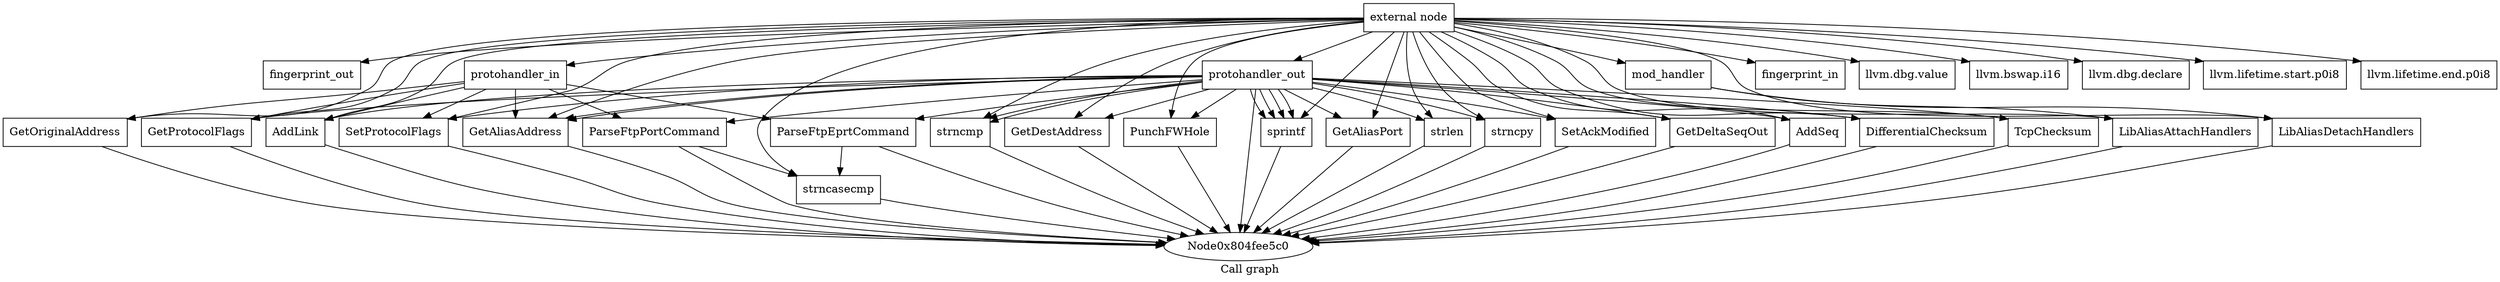 digraph "Call graph" {
	label="Call graph";

	Node0x804fee590 [shape=record,label="{external node}"];
	Node0x804fee590 -> Node0x804fee620;
	Node0x804fee590 -> Node0x804fee680;
	Node0x804fee590 -> Node0x804feeda0;
	Node0x804fee590 -> Node0x804feee00;
	Node0x804fee590 -> Node0x804feeec0;
	Node0x804fee590 -> Node0x804feef20;
	Node0x804fee590 -> Node0x804fee6e0;
	Node0x804fee590 -> Node0x804feee60;
	Node0x804fee590 -> Node0x804fee8c0;
	Node0x804fee590 -> Node0x804fee920;
	Node0x804fee590 -> Node0x804feed40;
	Node0x804fee590 -> Node0x804feef80;
	Node0x804fee590 -> Node0x804feefe0;
	Node0x804fee590 -> Node0x804fee800;
	Node0x804fee590 -> Node0x804fee860;
	Node0x804fee590 -> Node0x804fee980;
	Node0x804fee590 -> Node0x804fef040;
	Node0x804fee590 -> Node0x804fee9e0;
	Node0x804fee590 -> Node0x804feea40;
	Node0x804fee590 -> Node0x804feeaa0;
	Node0x804fee590 -> Node0x804feeb00;
	Node0x804fee590 -> Node0x804fef0a0;
	Node0x804fee590 -> Node0x804feeb60;
	Node0x804fee590 -> Node0x804feebc0;
	Node0x804fee590 -> Node0x804feec20;
	Node0x804fee590 -> Node0x804feec80;
	Node0x804fee590 -> Node0x804feece0;
	Node0x804fee590 -> Node0x804fef100;
	Node0x804fee590 -> Node0x804fef160;
	Node0x804fee590 -> Node0x804fef1c0;
	Node0x804fee620 [shape=record,label="{fingerprint_out}"];
	Node0x804fee680 [shape=record,label="{protohandler_out}"];
	Node0x804fee680 -> Node0x804fee6e0;
	Node0x804fee680 -> Node0x804fee740;
	Node0x804fee680 -> Node0x804fee7a0;
	Node0x804fee680 -> Node0x804fee800;
	Node0x804fee680 -> Node0x804fee5c0;
	Node0x804fee680 -> Node0x804fee800;
	Node0x804fee680 -> Node0x804fee860;
	Node0x804fee680 -> Node0x804fee8c0;
	Node0x804fee680 -> Node0x804fee920;
	Node0x804fee680 -> Node0x804fee980;
	Node0x804fee680 -> Node0x804fee8c0;
	Node0x804fee680 -> Node0x804fee9e0;
	Node0x804fee680 -> Node0x804feea40;
	Node0x804fee680 -> Node0x804feea40;
	Node0x804fee680 -> Node0x804feea40;
	Node0x804fee680 -> Node0x804feea40;
	Node0x804fee680 -> Node0x804feeaa0;
	Node0x804fee680 -> Node0x804feeb00;
	Node0x804fee680 -> Node0x804feeb60;
	Node0x804fee680 -> Node0x804feebc0;
	Node0x804fee680 -> Node0x804feec20;
	Node0x804fee680 -> Node0x804feec80;
	Node0x804fee680 -> Node0x804feece0;
	Node0x804fee680 -> Node0x804feed40;
	Node0x804feeda0 [shape=record,label="{fingerprint_in}"];
	Node0x804feee00 [shape=record,label="{protohandler_in}"];
	Node0x804feee00 -> Node0x804fee6e0;
	Node0x804feee00 -> Node0x804fee740;
	Node0x804feee00 -> Node0x804fee7a0;
	Node0x804feee00 -> Node0x804feee60;
	Node0x804feee00 -> Node0x804fee8c0;
	Node0x804feee00 -> Node0x804fee920;
	Node0x804feee00 -> Node0x804feed40;
	Node0x804feeec0 [shape=record,label="{llvm.dbg.value}"];
	Node0x804feef20 [shape=record,label="{llvm.bswap.i16}"];
	Node0x804fee6e0 [shape=record,label="{GetProtocolFlags}"];
	Node0x804fee6e0 -> Node0x804fee5c0;
	Node0x804fee740 [shape=record,label="{ParseFtpPortCommand}"];
	Node0x804fee740 -> Node0x804feef80;
	Node0x804fee740 -> Node0x804fee5c0;
	Node0x804fee7a0 [shape=record,label="{ParseFtpEprtCommand}"];
	Node0x804fee7a0 -> Node0x804feef80;
	Node0x804fee7a0 -> Node0x804fee5c0;
	Node0x804feee60 [shape=record,label="{GetOriginalAddress}"];
	Node0x804feee60 -> Node0x804fee5c0;
	Node0x804fee8c0 [shape=record,label="{GetAliasAddress}"];
	Node0x804fee8c0 -> Node0x804fee5c0;
	Node0x804fee920 [shape=record,label="{AddLink}"];
	Node0x804fee920 -> Node0x804fee5c0;
	Node0x804feed40 [shape=record,label="{SetProtocolFlags}"];
	Node0x804feed40 -> Node0x804fee5c0;
	Node0x804feef80 [shape=record,label="{strncasecmp}"];
	Node0x804feef80 -> Node0x804fee5c0;
	Node0x804feefe0 [shape=record,label="{llvm.dbg.declare}"];
	Node0x804fee800 [shape=record,label="{strncmp}"];
	Node0x804fee800 -> Node0x804fee5c0;
	Node0x804fee860 [shape=record,label="{GetDestAddress}"];
	Node0x804fee860 -> Node0x804fee5c0;
	Node0x804fee980 [shape=record,label="{PunchFWHole}"];
	Node0x804fee980 -> Node0x804fee5c0;
	Node0x804fef040 [shape=record,label="{llvm.lifetime.start.p0i8}"];
	Node0x804fee9e0 [shape=record,label="{GetAliasPort}"];
	Node0x804fee9e0 -> Node0x804fee5c0;
	Node0x804feea40 [shape=record,label="{sprintf}"];
	Node0x804feea40 -> Node0x804fee5c0;
	Node0x804feeaa0 [shape=record,label="{strlen}"];
	Node0x804feeaa0 -> Node0x804fee5c0;
	Node0x804feeb00 [shape=record,label="{strncpy}"];
	Node0x804feeb00 -> Node0x804fee5c0;
	Node0x804fef0a0 [shape=record,label="{llvm.lifetime.end.p0i8}"];
	Node0x804feeb60 [shape=record,label="{SetAckModified}"];
	Node0x804feeb60 -> Node0x804fee5c0;
	Node0x804feebc0 [shape=record,label="{GetDeltaSeqOut}"];
	Node0x804feebc0 -> Node0x804fee5c0;
	Node0x804feec20 [shape=record,label="{AddSeq}"];
	Node0x804feec20 -> Node0x804fee5c0;
	Node0x804feec80 [shape=record,label="{DifferentialChecksum}"];
	Node0x804feec80 -> Node0x804fee5c0;
	Node0x804feece0 [shape=record,label="{TcpChecksum}"];
	Node0x804feece0 -> Node0x804fee5c0;
	Node0x804fef100 [shape=record,label="{mod_handler}"];
	Node0x804fef100 -> Node0x804fef160;
	Node0x804fef100 -> Node0x804fef1c0;
	Node0x804fef160 [shape=record,label="{LibAliasAttachHandlers}"];
	Node0x804fef160 -> Node0x804fee5c0;
	Node0x804fef1c0 [shape=record,label="{LibAliasDetachHandlers}"];
	Node0x804fef1c0 -> Node0x804fee5c0;
}
